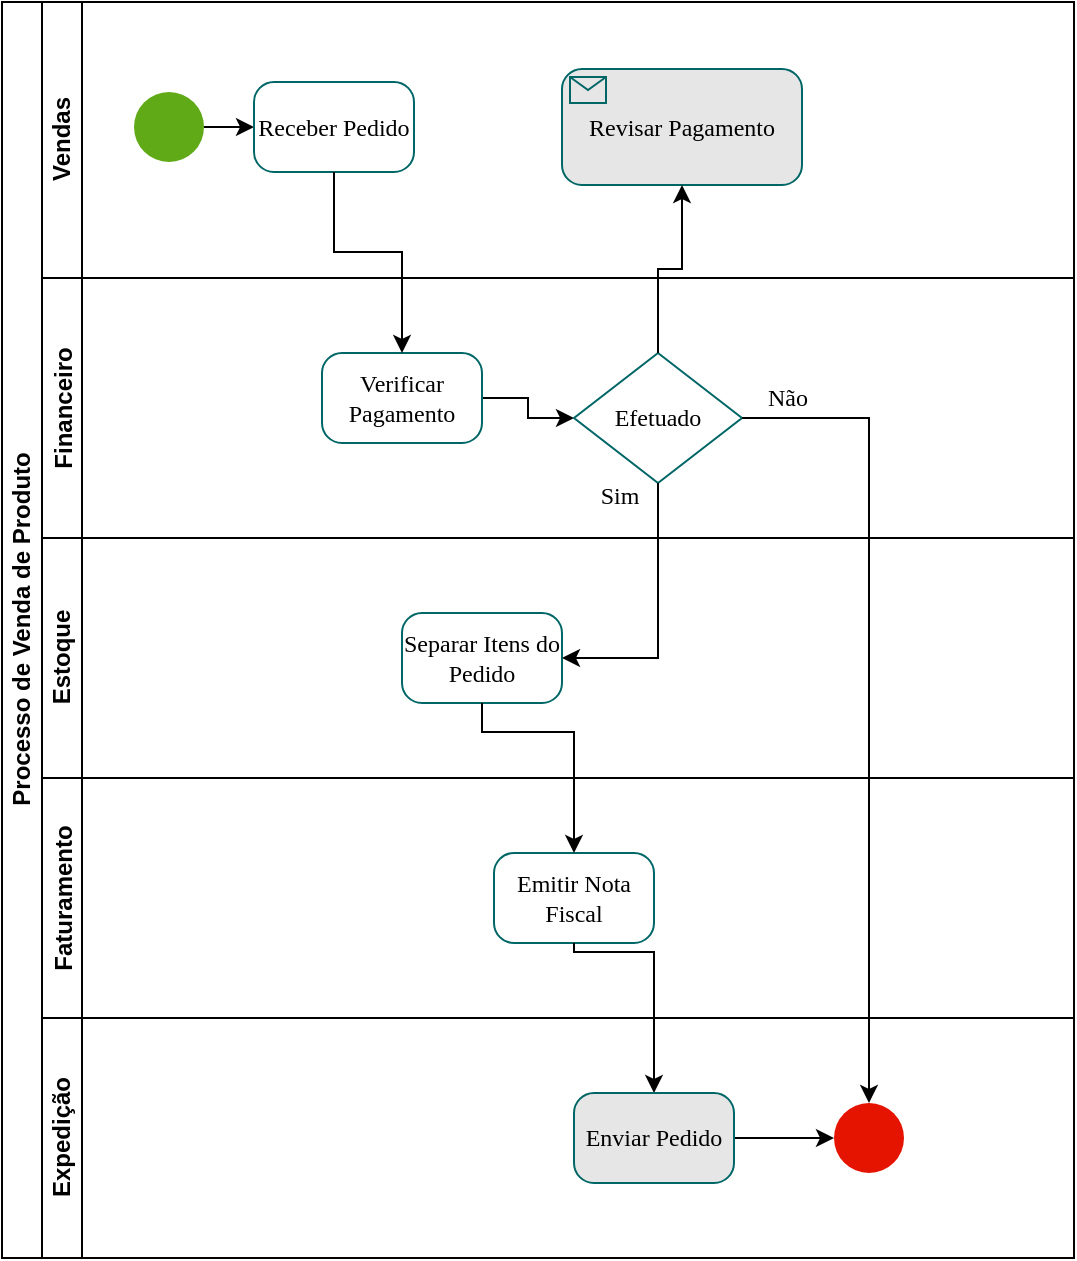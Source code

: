 <mxfile version="17.1.3" type="device"><diagram id="1rvQysAyH2KuD-6HdI2B" name="Page-1"><mxGraphModel dx="981" dy="520" grid="1" gridSize="10" guides="1" tooltips="1" connect="1" arrows="1" fold="1" page="1" pageScale="1" pageWidth="827" pageHeight="1169" math="0" shadow="0"><root><mxCell id="0"/><mxCell id="1" parent="0"/><mxCell id="RrWyv-TXAZsEgGL1GxT4-1" value="Processo de Venda de Produto" style="swimlane;html=1;childLayout=stackLayout;resizeParent=1;resizeParentMax=0;horizontal=0;startSize=20;horizontalStack=0;" vertex="1" parent="1"><mxGeometry x="190" y="292" width="536" height="628" as="geometry"/></mxCell><mxCell id="RrWyv-TXAZsEgGL1GxT4-2" value="Vendas" style="swimlane;html=1;startSize=20;horizontal=0;" vertex="1" parent="RrWyv-TXAZsEgGL1GxT4-1"><mxGeometry x="20" width="516" height="138" as="geometry"/></mxCell><mxCell id="RrWyv-TXAZsEgGL1GxT4-19" value="" style="edgeStyle=orthogonalEdgeStyle;rounded=0;orthogonalLoop=1;jettySize=auto;html=1;" edge="1" parent="RrWyv-TXAZsEgGL1GxT4-2" source="RrWyv-TXAZsEgGL1GxT4-15" target="RrWyv-TXAZsEgGL1GxT4-17"><mxGeometry relative="1" as="geometry"/></mxCell><mxCell id="RrWyv-TXAZsEgGL1GxT4-15" value="" style="points=[[0.145,0.145,0],[0.5,0,0],[0.855,0.145,0],[1,0.5,0],[0.855,0.855,0],[0.5,1,0],[0.145,0.855,0],[0,0.5,0]];shape=mxgraph.bpmn.event;html=1;verticalLabelPosition=bottom;labelBackgroundColor=#ffffff;verticalAlign=top;align=center;perimeter=ellipsePerimeter;outlineConnect=0;aspect=fixed;outline=standard;symbol=general;fillColor=#60a917;strokeColor=none;fontColor=#ffffff;" vertex="1" parent="RrWyv-TXAZsEgGL1GxT4-2"><mxGeometry x="46" y="45" width="35" height="35" as="geometry"/></mxCell><mxCell id="RrWyv-TXAZsEgGL1GxT4-17" value="Receber Pedido" style="points=[[0.25,0,0],[0.5,0,0],[0.75,0,0],[1,0.25,0],[1,0.5,0],[1,0.75,0],[0.75,1,0],[0.5,1,0],[0.25,1,0],[0,0.75,0],[0,0.5,0],[0,0.25,0]];shape=mxgraph.bpmn.task;whiteSpace=wrap;rectStyle=rounded;size=10;taskMarker=abstract;fontSize=12;fontFamily=Georgia;strokeColor=#006666;" vertex="1" parent="RrWyv-TXAZsEgGL1GxT4-2"><mxGeometry x="106" y="40" width="80" height="45" as="geometry"/></mxCell><mxCell id="RrWyv-TXAZsEgGL1GxT4-48" value="Revisar Pagamento" style="points=[[0.25,0,0],[0.5,0,0],[0.75,0,0],[1,0.25,0],[1,0.5,0],[1,0.75,0],[0.75,1,0],[0.5,1,0],[0.25,1,0],[0,0.75,0],[0,0.5,0],[0,0.25,0]];shape=mxgraph.bpmn.task;whiteSpace=wrap;rectStyle=rounded;size=10;taskMarker=receive;fontFamily=Georgia;fontSize=12;strokeColor=#006666;fillColor=#E6E6E6;gradientColor=none;" vertex="1" parent="RrWyv-TXAZsEgGL1GxT4-2"><mxGeometry x="260" y="33.5" width="120" height="58" as="geometry"/></mxCell><mxCell id="RrWyv-TXAZsEgGL1GxT4-13" value="Financeiro" style="swimlane;startSize=20;horizontal=0;" vertex="1" parent="RrWyv-TXAZsEgGL1GxT4-1"><mxGeometry x="20" y="138" width="516" height="130" as="geometry"/></mxCell><mxCell id="RrWyv-TXAZsEgGL1GxT4-34" style="edgeStyle=orthogonalEdgeStyle;rounded=0;orthogonalLoop=1;jettySize=auto;html=1;exitX=1;exitY=0.5;exitDx=0;exitDy=0;exitPerimeter=0;fontFamily=Georgia;fontSize=12;" edge="1" parent="RrWyv-TXAZsEgGL1GxT4-13" source="RrWyv-TXAZsEgGL1GxT4-20" target="RrWyv-TXAZsEgGL1GxT4-33"><mxGeometry relative="1" as="geometry"/></mxCell><mxCell id="RrWyv-TXAZsEgGL1GxT4-20" value="Verificar Pagamento" style="points=[[0.25,0,0],[0.5,0,0],[0.75,0,0],[1,0.25,0],[1,0.5,0],[1,0.75,0],[0.75,1,0],[0.5,1,0],[0.25,1,0],[0,0.75,0],[0,0.5,0],[0,0.25,0]];shape=mxgraph.bpmn.task;whiteSpace=wrap;rectStyle=rounded;size=10;taskMarker=abstract;fillColor=default;gradientColor=none;fontFamily=Georgia;strokeColor=#006666;" vertex="1" parent="RrWyv-TXAZsEgGL1GxT4-13"><mxGeometry x="140" y="37.5" width="80" height="45" as="geometry"/></mxCell><mxCell id="RrWyv-TXAZsEgGL1GxT4-33" value="Efetuado" style="rhombus;whiteSpace=wrap;html=1;fontFamily=Georgia;fontSize=12;fillColor=default;gradientColor=none;strokeColor=#006666;" vertex="1" parent="RrWyv-TXAZsEgGL1GxT4-13"><mxGeometry x="266" y="37.5" width="84" height="65" as="geometry"/></mxCell><mxCell id="RrWyv-TXAZsEgGL1GxT4-38" value="Sim" style="text;html=1;strokeColor=none;fillColor=none;align=center;verticalAlign=middle;whiteSpace=wrap;rounded=0;fontFamily=Georgia;fontSize=12;" vertex="1" parent="RrWyv-TXAZsEgGL1GxT4-13"><mxGeometry x="266" y="102.5" width="46" height="13" as="geometry"/></mxCell><mxCell id="RrWyv-TXAZsEgGL1GxT4-39" value="Não" style="text;html=1;strokeColor=none;fillColor=none;align=center;verticalAlign=middle;whiteSpace=wrap;rounded=0;fontFamily=Georgia;fontSize=12;" vertex="1" parent="RrWyv-TXAZsEgGL1GxT4-13"><mxGeometry x="350" y="53.5" width="46" height="13" as="geometry"/></mxCell><mxCell id="RrWyv-TXAZsEgGL1GxT4-3" value="Estoque" style="swimlane;html=1;startSize=20;horizontal=0;" vertex="1" parent="RrWyv-TXAZsEgGL1GxT4-1"><mxGeometry x="20" y="268" width="516" height="120" as="geometry"><mxRectangle x="10" y="66.5" width="30" height="70" as="alternateBounds"/></mxGeometry></mxCell><mxCell id="RrWyv-TXAZsEgGL1GxT4-22" value="Separar Itens do Pedido" style="points=[[0.25,0,0],[0.5,0,0],[0.75,0,0],[1,0.25,0],[1,0.5,0],[1,0.75,0],[0.75,1,0],[0.5,1,0],[0.25,1,0],[0,0.75,0],[0,0.5,0],[0,0.25,0]];shape=mxgraph.bpmn.task;whiteSpace=wrap;rectStyle=rounded;size=10;taskMarker=abstract;fillColor=default;gradientColor=none;fontFamily=Georgia;strokeColor=#006666;" vertex="1" parent="RrWyv-TXAZsEgGL1GxT4-3"><mxGeometry x="180" y="37.5" width="80" height="45" as="geometry"/></mxCell><mxCell id="RrWyv-TXAZsEgGL1GxT4-14" value="Faturamento" style="swimlane;startSize=20;horizontal=0;" vertex="1" parent="RrWyv-TXAZsEgGL1GxT4-1"><mxGeometry x="20" y="388" width="516" height="120" as="geometry"/></mxCell><mxCell id="RrWyv-TXAZsEgGL1GxT4-24" value="Emitir Nota Fiscal" style="points=[[0.25,0,0],[0.5,0,0],[0.75,0,0],[1,0.25,0],[1,0.5,0],[1,0.75,0],[0.75,1,0],[0.5,1,0],[0.25,1,0],[0,0.75,0],[0,0.5,0],[0,0.25,0]];shape=mxgraph.bpmn.task;whiteSpace=wrap;rectStyle=rounded;size=10;taskMarker=abstract;fillColor=default;gradientColor=none;fontFamily=Georgia;strokeColor=#006666;" vertex="1" parent="RrWyv-TXAZsEgGL1GxT4-14"><mxGeometry x="226" y="37.5" width="80" height="45" as="geometry"/></mxCell><mxCell id="RrWyv-TXAZsEgGL1GxT4-21" value="" style="edgeStyle=orthogonalEdgeStyle;rounded=0;orthogonalLoop=1;jettySize=auto;html=1;" edge="1" parent="RrWyv-TXAZsEgGL1GxT4-1" source="RrWyv-TXAZsEgGL1GxT4-17" target="RrWyv-TXAZsEgGL1GxT4-20"><mxGeometry relative="1" as="geometry"><Array as="points"><mxPoint x="166" y="125"/><mxPoint x="200" y="125"/></Array></mxGeometry></mxCell><mxCell id="RrWyv-TXAZsEgGL1GxT4-37" style="edgeStyle=orthogonalEdgeStyle;rounded=0;orthogonalLoop=1;jettySize=auto;html=1;exitX=1;exitY=0.5;exitDx=0;exitDy=0;fontFamily=Georgia;fontSize=12;" edge="1" parent="RrWyv-TXAZsEgGL1GxT4-1" source="RrWyv-TXAZsEgGL1GxT4-33" target="RrWyv-TXAZsEgGL1GxT4-16"><mxGeometry relative="1" as="geometry"/></mxCell><mxCell id="RrWyv-TXAZsEgGL1GxT4-27" value="" style="edgeStyle=orthogonalEdgeStyle;rounded=0;orthogonalLoop=1;jettySize=auto;html=1;" edge="1" parent="RrWyv-TXAZsEgGL1GxT4-1" source="RrWyv-TXAZsEgGL1GxT4-24" target="RrWyv-TXAZsEgGL1GxT4-26"><mxGeometry relative="1" as="geometry"><Array as="points"><mxPoint x="286" y="475"/><mxPoint x="326" y="475"/></Array></mxGeometry></mxCell><mxCell id="RrWyv-TXAZsEgGL1GxT4-4" value="Expedição" style="swimlane;html=1;startSize=20;horizontal=0;" vertex="1" parent="RrWyv-TXAZsEgGL1GxT4-1"><mxGeometry x="20" y="508" width="516" height="120" as="geometry"/></mxCell><mxCell id="RrWyv-TXAZsEgGL1GxT4-16" value="" style="points=[[0.145,0.145,0],[0.5,0,0],[0.855,0.145,0],[1,0.5,0],[0.855,0.855,0],[0.5,1,0],[0.145,0.855,0],[0,0.5,0]];shape=mxgraph.bpmn.event;html=1;verticalLabelPosition=bottom;labelBackgroundColor=#ffffff;verticalAlign=top;align=center;perimeter=ellipsePerimeter;outlineConnect=0;aspect=fixed;outline=end;symbol=terminate2;fillColor=#e51400;fontColor=#ffffff;strokeColor=none;" vertex="1" parent="RrWyv-TXAZsEgGL1GxT4-4"><mxGeometry x="396" y="42.5" width="35" height="35" as="geometry"/></mxCell><mxCell id="RrWyv-TXAZsEgGL1GxT4-28" style="edgeStyle=orthogonalEdgeStyle;rounded=0;orthogonalLoop=1;jettySize=auto;html=1;" edge="1" parent="RrWyv-TXAZsEgGL1GxT4-4" source="RrWyv-TXAZsEgGL1GxT4-26" target="RrWyv-TXAZsEgGL1GxT4-16"><mxGeometry relative="1" as="geometry"/></mxCell><mxCell id="RrWyv-TXAZsEgGL1GxT4-26" value="Enviar Pedido" style="points=[[0.25,0,0],[0.5,0,0],[0.75,0,0],[1,0.25,0],[1,0.5,0],[1,0.75,0],[0.75,1,0],[0.5,1,0],[0.25,1,0],[0,0.75,0],[0,0.5,0],[0,0.25,0]];shape=mxgraph.bpmn.task;whiteSpace=wrap;rectStyle=rounded;size=10;taskMarker=abstract;fillColor=#E6E6E6;gradientColor=none;fontFamily=Georgia;strokeColor=#006666;" vertex="1" parent="RrWyv-TXAZsEgGL1GxT4-4"><mxGeometry x="266" y="37.5" width="80" height="45" as="geometry"/></mxCell><mxCell id="RrWyv-TXAZsEgGL1GxT4-25" value="" style="edgeStyle=orthogonalEdgeStyle;rounded=0;orthogonalLoop=1;jettySize=auto;html=1;" edge="1" parent="RrWyv-TXAZsEgGL1GxT4-1" source="RrWyv-TXAZsEgGL1GxT4-22" target="RrWyv-TXAZsEgGL1GxT4-24"><mxGeometry relative="1" as="geometry"><Array as="points"><mxPoint x="240" y="365"/><mxPoint x="286" y="365"/></Array></mxGeometry></mxCell><mxCell id="RrWyv-TXAZsEgGL1GxT4-36" style="edgeStyle=orthogonalEdgeStyle;rounded=0;orthogonalLoop=1;jettySize=auto;html=1;exitX=0.5;exitY=1;exitDx=0;exitDy=0;entryX=1;entryY=0.5;entryDx=0;entryDy=0;entryPerimeter=0;fontFamily=Georgia;fontSize=12;" edge="1" parent="RrWyv-TXAZsEgGL1GxT4-1" source="RrWyv-TXAZsEgGL1GxT4-33" target="RrWyv-TXAZsEgGL1GxT4-22"><mxGeometry relative="1" as="geometry"/></mxCell><mxCell id="RrWyv-TXAZsEgGL1GxT4-47" style="edgeStyle=orthogonalEdgeStyle;rounded=0;orthogonalLoop=1;jettySize=auto;html=1;entryX=0.5;entryY=1;entryDx=0;entryDy=0;entryPerimeter=0;fontFamily=Georgia;fontSize=12;" edge="1" parent="RrWyv-TXAZsEgGL1GxT4-1" source="RrWyv-TXAZsEgGL1GxT4-33" target="RrWyv-TXAZsEgGL1GxT4-48"><mxGeometry relative="1" as="geometry"><mxPoint x="340" y="93.5" as="targetPoint"/></mxGeometry></mxCell></root></mxGraphModel></diagram></mxfile>